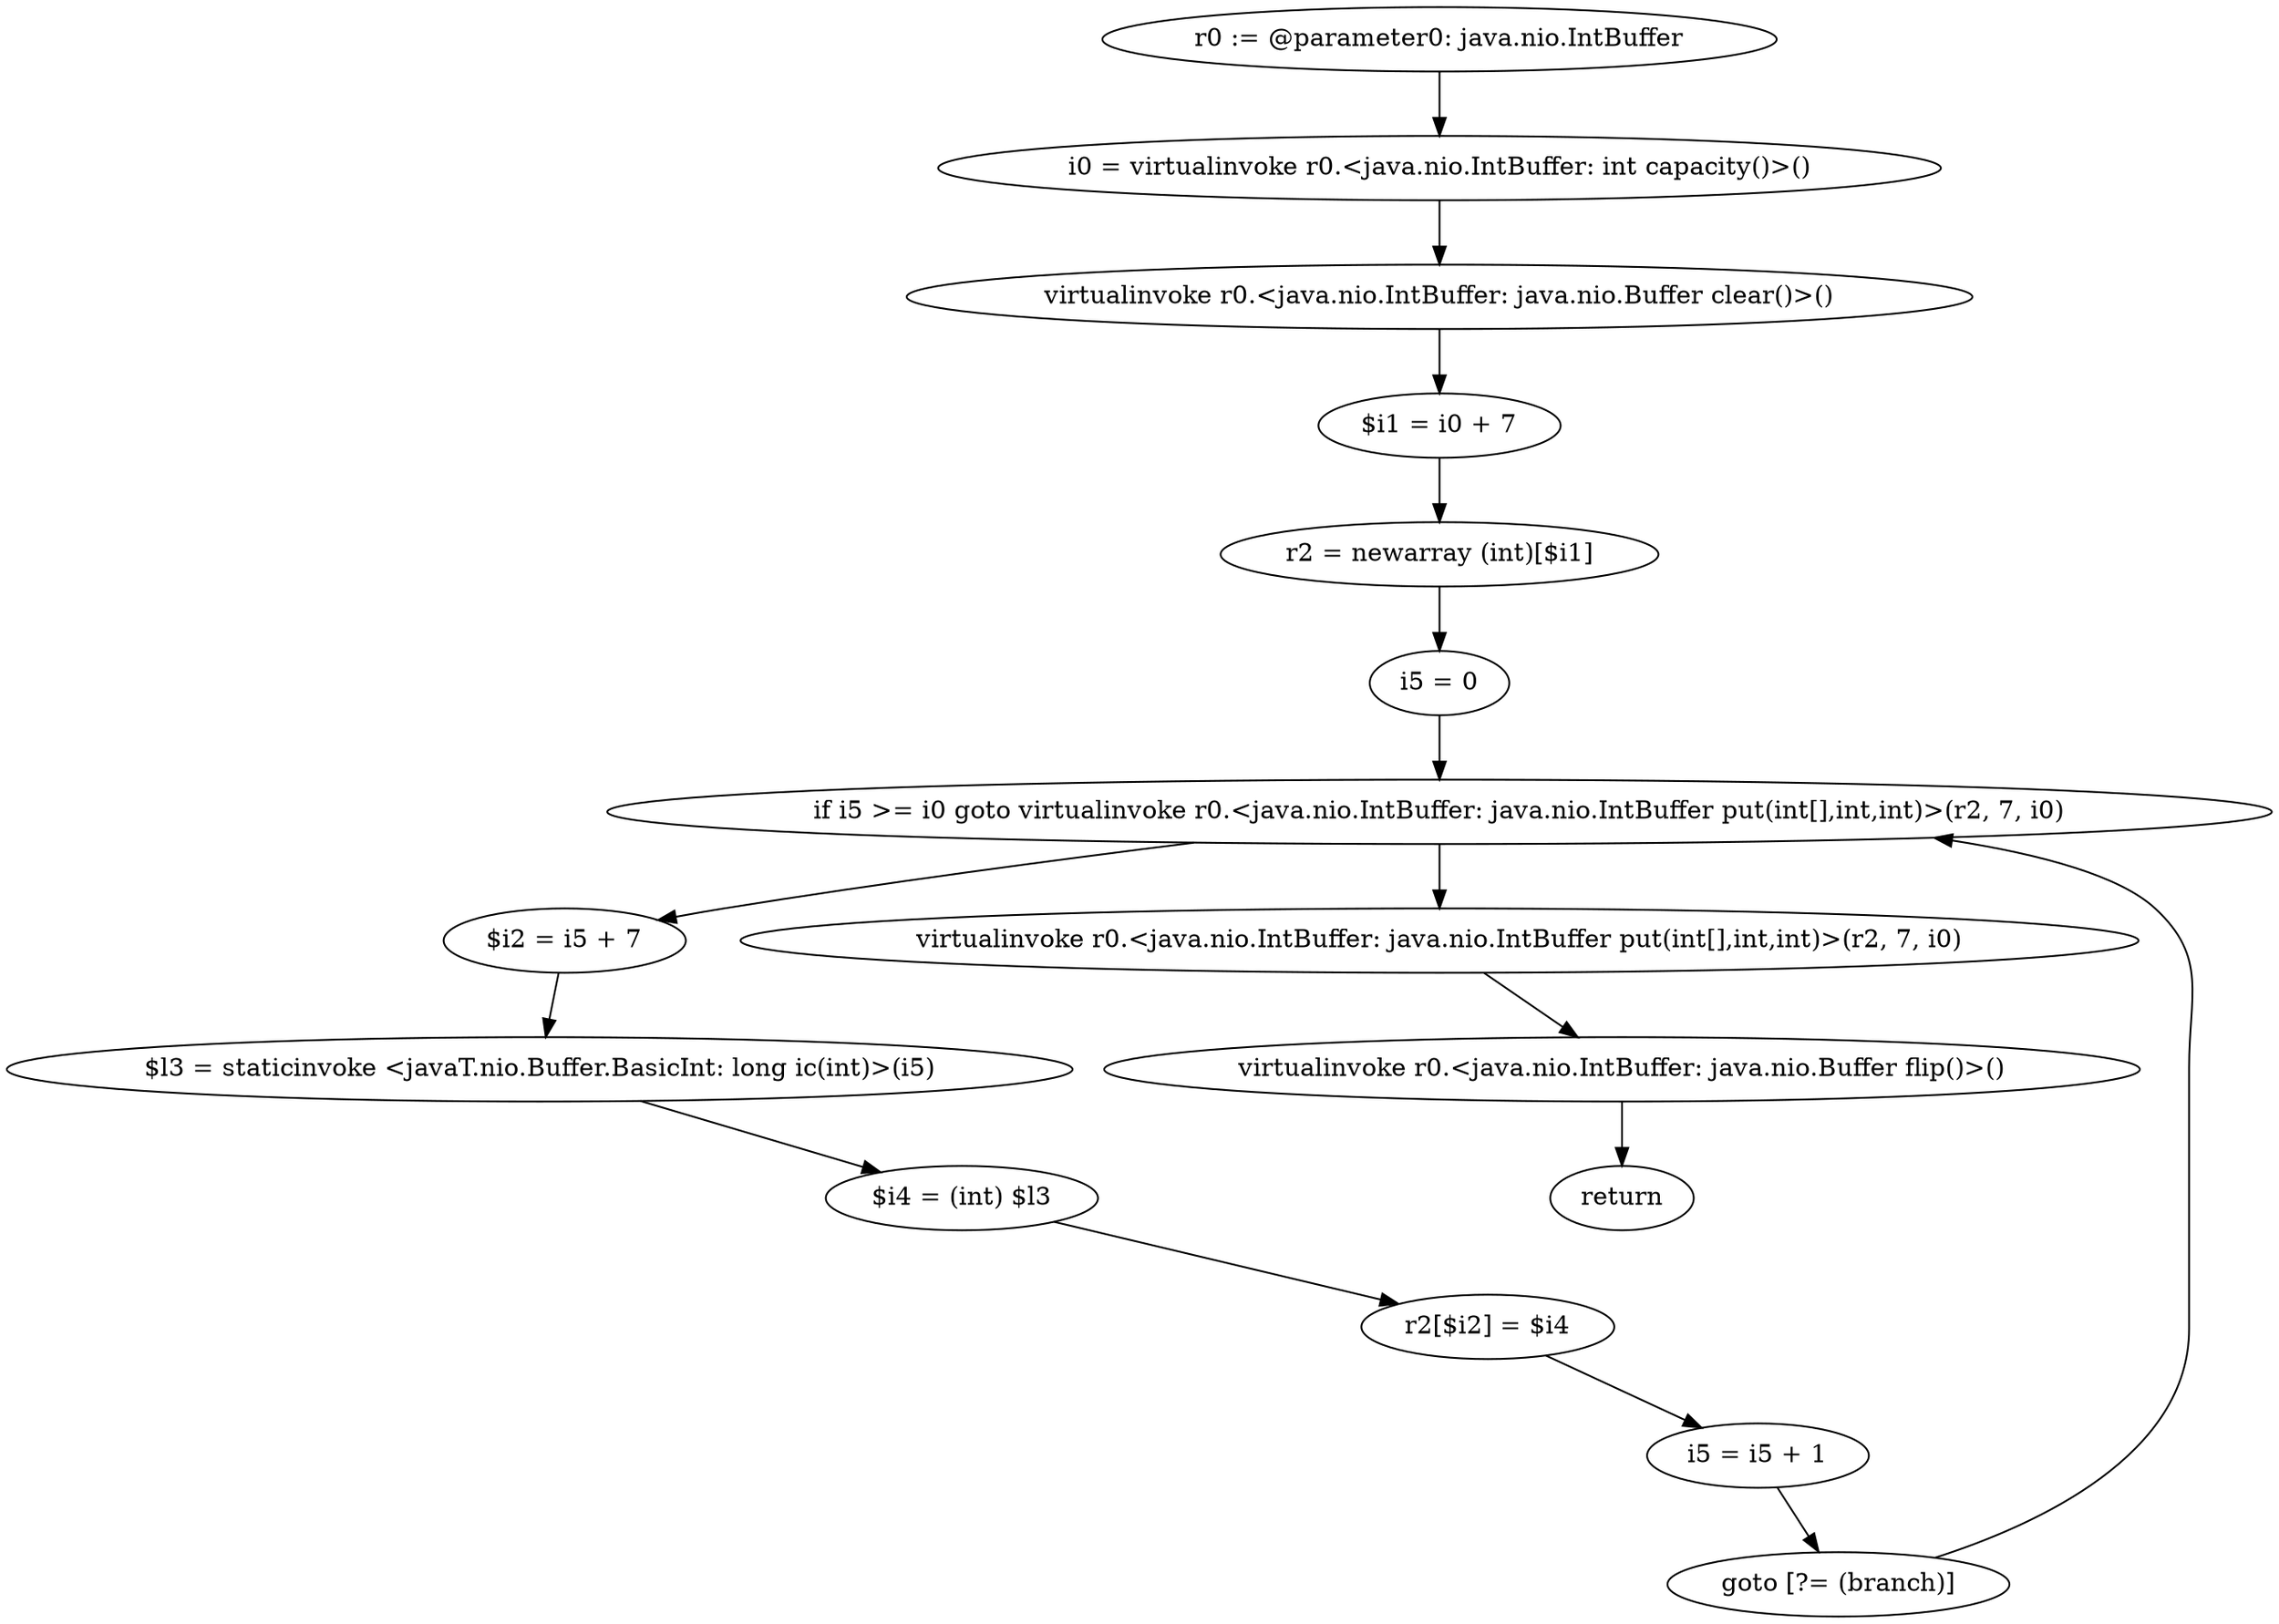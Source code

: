 digraph "unitGraph" {
    "r0 := @parameter0: java.nio.IntBuffer"
    "i0 = virtualinvoke r0.<java.nio.IntBuffer: int capacity()>()"
    "virtualinvoke r0.<java.nio.IntBuffer: java.nio.Buffer clear()>()"
    "$i1 = i0 + 7"
    "r2 = newarray (int)[$i1]"
    "i5 = 0"
    "if i5 >= i0 goto virtualinvoke r0.<java.nio.IntBuffer: java.nio.IntBuffer put(int[],int,int)>(r2, 7, i0)"
    "$i2 = i5 + 7"
    "$l3 = staticinvoke <javaT.nio.Buffer.BasicInt: long ic(int)>(i5)"
    "$i4 = (int) $l3"
    "r2[$i2] = $i4"
    "i5 = i5 + 1"
    "goto [?= (branch)]"
    "virtualinvoke r0.<java.nio.IntBuffer: java.nio.IntBuffer put(int[],int,int)>(r2, 7, i0)"
    "virtualinvoke r0.<java.nio.IntBuffer: java.nio.Buffer flip()>()"
    "return"
    "r0 := @parameter0: java.nio.IntBuffer"->"i0 = virtualinvoke r0.<java.nio.IntBuffer: int capacity()>()";
    "i0 = virtualinvoke r0.<java.nio.IntBuffer: int capacity()>()"->"virtualinvoke r0.<java.nio.IntBuffer: java.nio.Buffer clear()>()";
    "virtualinvoke r0.<java.nio.IntBuffer: java.nio.Buffer clear()>()"->"$i1 = i0 + 7";
    "$i1 = i0 + 7"->"r2 = newarray (int)[$i1]";
    "r2 = newarray (int)[$i1]"->"i5 = 0";
    "i5 = 0"->"if i5 >= i0 goto virtualinvoke r0.<java.nio.IntBuffer: java.nio.IntBuffer put(int[],int,int)>(r2, 7, i0)";
    "if i5 >= i0 goto virtualinvoke r0.<java.nio.IntBuffer: java.nio.IntBuffer put(int[],int,int)>(r2, 7, i0)"->"$i2 = i5 + 7";
    "if i5 >= i0 goto virtualinvoke r0.<java.nio.IntBuffer: java.nio.IntBuffer put(int[],int,int)>(r2, 7, i0)"->"virtualinvoke r0.<java.nio.IntBuffer: java.nio.IntBuffer put(int[],int,int)>(r2, 7, i0)";
    "$i2 = i5 + 7"->"$l3 = staticinvoke <javaT.nio.Buffer.BasicInt: long ic(int)>(i5)";
    "$l3 = staticinvoke <javaT.nio.Buffer.BasicInt: long ic(int)>(i5)"->"$i4 = (int) $l3";
    "$i4 = (int) $l3"->"r2[$i2] = $i4";
    "r2[$i2] = $i4"->"i5 = i5 + 1";
    "i5 = i5 + 1"->"goto [?= (branch)]";
    "goto [?= (branch)]"->"if i5 >= i0 goto virtualinvoke r0.<java.nio.IntBuffer: java.nio.IntBuffer put(int[],int,int)>(r2, 7, i0)";
    "virtualinvoke r0.<java.nio.IntBuffer: java.nio.IntBuffer put(int[],int,int)>(r2, 7, i0)"->"virtualinvoke r0.<java.nio.IntBuffer: java.nio.Buffer flip()>()";
    "virtualinvoke r0.<java.nio.IntBuffer: java.nio.Buffer flip()>()"->"return";
}
